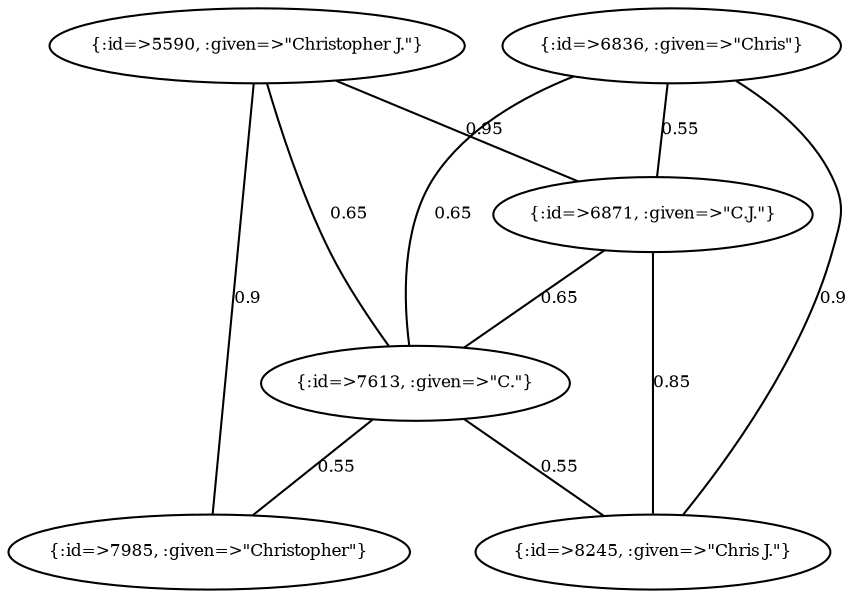 graph Collector__WeightedGraph {
    "{:id=>5590, :given=>\"Christopher J.\"}" [
        fontsize = 8,
        label = "{:id=>5590, :given=>\"Christopher J.\"}"
    ]

    "{:id=>6836, :given=>\"Chris\"}" [
        fontsize = 8,
        label = "{:id=>6836, :given=>\"Chris\"}"
    ]

    "{:id=>6871, :given=>\"C.J.\"}" [
        fontsize = 8,
        label = "{:id=>6871, :given=>\"C.J.\"}"
    ]

    "{:id=>7613, :given=>\"C.\"}" [
        fontsize = 8,
        label = "{:id=>7613, :given=>\"C.\"}"
    ]

    "{:id=>7985, :given=>\"Christopher\"}" [
        fontsize = 8,
        label = "{:id=>7985, :given=>\"Christopher\"}"
    ]

    "{:id=>8245, :given=>\"Chris J.\"}" [
        fontsize = 8,
        label = "{:id=>8245, :given=>\"Chris J.\"}"
    ]

    "{:id=>5590, :given=>\"Christopher J.\"}" -- "{:id=>6871, :given=>\"C.J.\"}" [
        fontsize = 8,
        label = 0.95
    ]

    "{:id=>5590, :given=>\"Christopher J.\"}" -- "{:id=>7613, :given=>\"C.\"}" [
        fontsize = 8,
        label = 0.65
    ]

    "{:id=>5590, :given=>\"Christopher J.\"}" -- "{:id=>7985, :given=>\"Christopher\"}" [
        fontsize = 8,
        label = 0.9
    ]

    "{:id=>6836, :given=>\"Chris\"}" -- "{:id=>6871, :given=>\"C.J.\"}" [
        fontsize = 8,
        label = 0.55
    ]

    "{:id=>6836, :given=>\"Chris\"}" -- "{:id=>7613, :given=>\"C.\"}" [
        fontsize = 8,
        label = 0.65
    ]

    "{:id=>6836, :given=>\"Chris\"}" -- "{:id=>8245, :given=>\"Chris J.\"}" [
        fontsize = 8,
        label = 0.9
    ]

    "{:id=>6871, :given=>\"C.J.\"}" -- "{:id=>7613, :given=>\"C.\"}" [
        fontsize = 8,
        label = 0.65
    ]

    "{:id=>6871, :given=>\"C.J.\"}" -- "{:id=>8245, :given=>\"Chris J.\"}" [
        fontsize = 8,
        label = 0.85
    ]

    "{:id=>7613, :given=>\"C.\"}" -- "{:id=>7985, :given=>\"Christopher\"}" [
        fontsize = 8,
        label = 0.55
    ]

    "{:id=>7613, :given=>\"C.\"}" -- "{:id=>8245, :given=>\"Chris J.\"}" [
        fontsize = 8,
        label = 0.55
    ]
}

